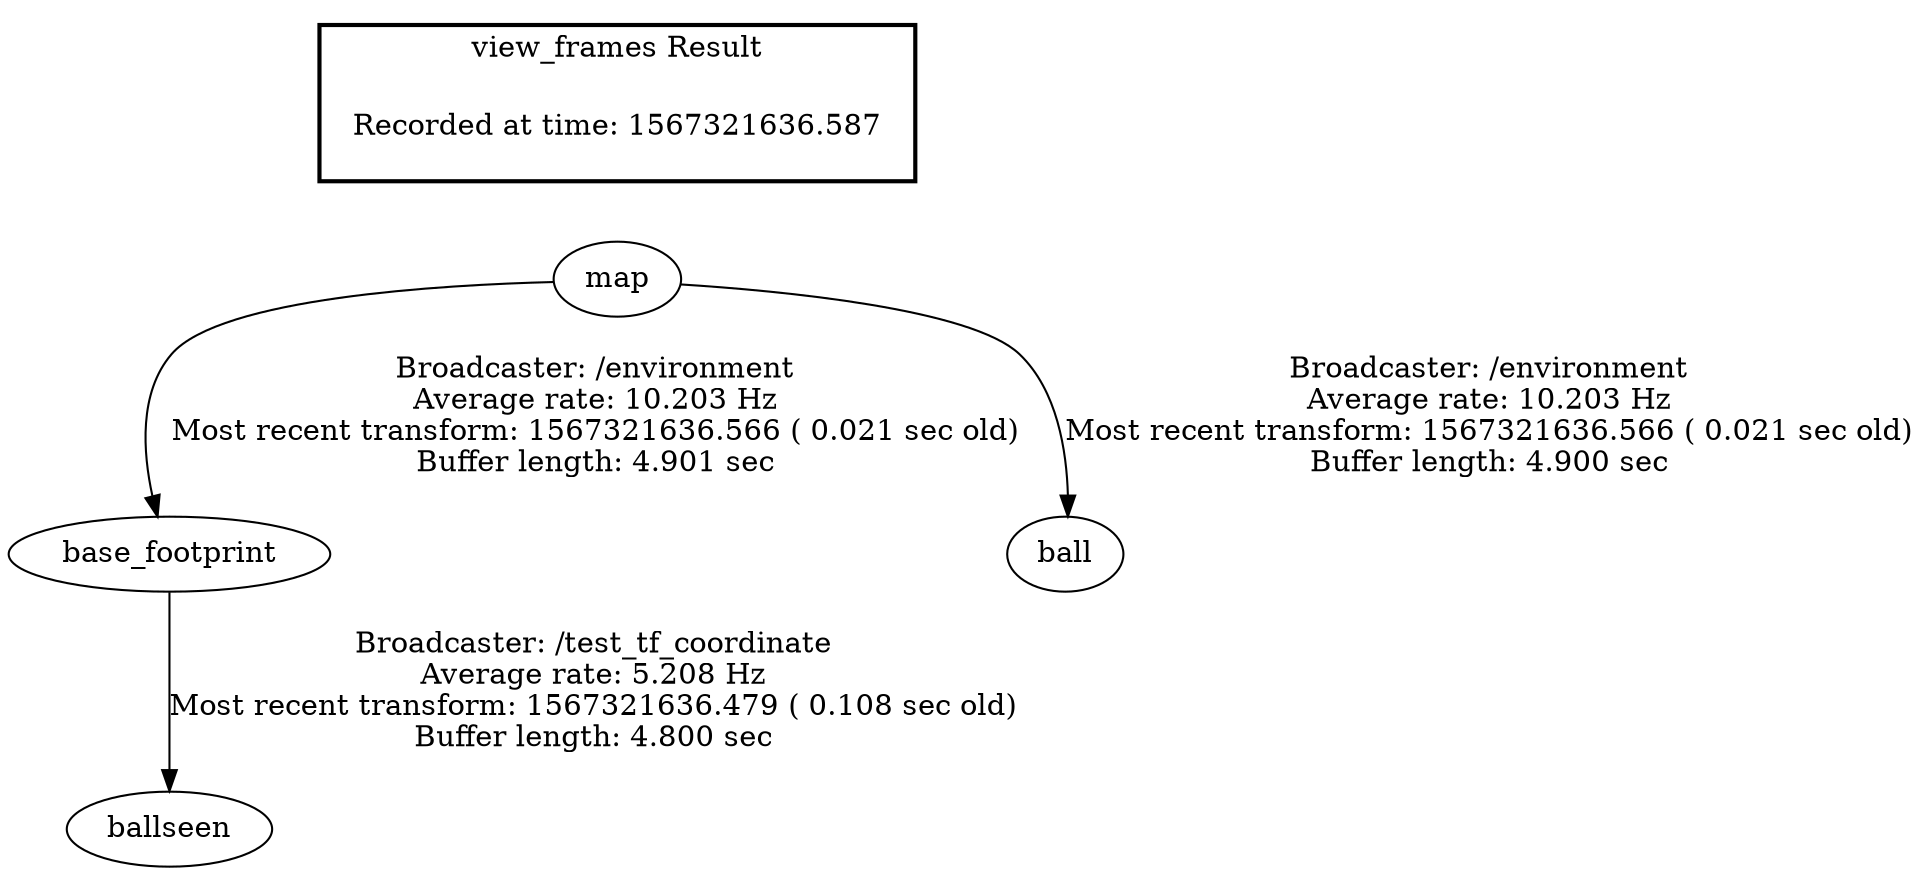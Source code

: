 digraph G {
"map" -> "base_footprint"[label="Broadcaster: /environment\nAverage rate: 10.203 Hz\nMost recent transform: 1567321636.566 ( 0.021 sec old)\nBuffer length: 4.901 sec\n"];
"map" -> "ball"[label="Broadcaster: /environment\nAverage rate: 10.203 Hz\nMost recent transform: 1567321636.566 ( 0.021 sec old)\nBuffer length: 4.900 sec\n"];
"base_footprint" -> "ballseen"[label="Broadcaster: /test_tf_coordinate\nAverage rate: 5.208 Hz\nMost recent transform: 1567321636.479 ( 0.108 sec old)\nBuffer length: 4.800 sec\n"];
edge [style=invis];
 subgraph cluster_legend { style=bold; color=black; label ="view_frames Result";
"Recorded at time: 1567321636.587"[ shape=plaintext ] ;
 }->"map";
}